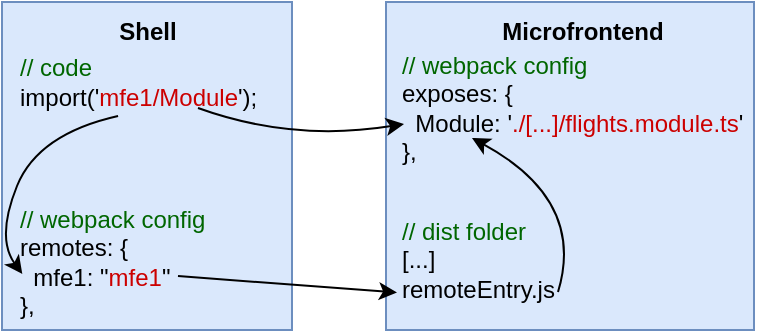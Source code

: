 <mxfile version="17.4.5" type="onedrive"><diagram id="dbMIKuFjnpA-jdY1O0mD" name="Page-1"><mxGraphModel grid="0" page="1" gridSize="10" guides="1" tooltips="1" connect="1" arrows="1" fold="1" pageScale="1" pageWidth="382" pageHeight="170" math="0" shadow="0"><root><mxCell id="0"/><mxCell id="1" parent="0"/><mxCell id="dziwDL-C-9kaVb-IT5ai-1" value="" style="rounded=0;whiteSpace=wrap;html=1;fillColor=#dae8fc;strokeColor=#6c8ebf;" vertex="1" parent="1"><mxGeometry x="3" y="3" width="145" height="164" as="geometry"/></mxCell><mxCell id="dziwDL-C-9kaVb-IT5ai-2" value="" style="rounded=0;whiteSpace=wrap;html=1;fillColor=#dae8fc;strokeColor=#6c8ebf;" vertex="1" parent="1"><mxGeometry x="195" y="3" width="184" height="164" as="geometry"/></mxCell><mxCell id="dziwDL-C-9kaVb-IT5ai-3" value="&lt;b&gt;Shell&lt;/b&gt;" style="text;html=1;strokeColor=none;fillColor=none;align=center;verticalAlign=middle;whiteSpace=wrap;rounded=0;" vertex="1" parent="1"><mxGeometry x="46" y="3" width="60" height="30" as="geometry"/></mxCell><mxCell id="dziwDL-C-9kaVb-IT5ai-4" value="&lt;b&gt;Microfrontend&lt;/b&gt;" style="text;html=1;strokeColor=none;fillColor=none;align=center;verticalAlign=middle;whiteSpace=wrap;rounded=0;" vertex="1" parent="1"><mxGeometry x="239" y="3" width="109" height="30" as="geometry"/></mxCell><mxCell id="dziwDL-C-9kaVb-IT5ai-5" value="&lt;font color=&quot;#006600&quot;&gt;// code&lt;/font&gt;&lt;br&gt;import('&lt;font color=&quot;#cc0000&quot;&gt;mfe1/Module&lt;/font&gt;');" style="text;html=1;strokeColor=none;fillColor=none;align=left;verticalAlign=middle;whiteSpace=wrap;rounded=0;" vertex="1" parent="1"><mxGeometry x="10" y="22" width="135" height="41" as="geometry"/></mxCell><mxCell id="dziwDL-C-9kaVb-IT5ai-6" value="&lt;font color=&quot;#006600&quot;&gt;// webpack config&lt;/font&gt;&lt;br&gt;exposes: {&lt;br&gt;&amp;nbsp; Module: '&lt;font color=&quot;#cc0000&quot;&gt;./[...]/flights.module.ts&lt;/font&gt;'&lt;br&gt;}," style="text;html=1;strokeColor=none;fillColor=none;align=left;verticalAlign=middle;whiteSpace=wrap;rounded=0;" vertex="1" parent="1"><mxGeometry x="200.5" y="22" width="175.5" height="68" as="geometry"/></mxCell><mxCell id="dziwDL-C-9kaVb-IT5ai-7" value="&lt;font color=&quot;#006600&quot;&gt;// webpack config&lt;/font&gt;&lt;br&gt;remotes: {&lt;br&gt;&amp;nbsp; mfe1: &quot;&lt;font color=&quot;#cc0000&quot;&gt;mfe1&lt;/font&gt;&quot;&lt;br&gt;}," style="text;html=1;strokeColor=none;fillColor=none;align=left;verticalAlign=middle;whiteSpace=wrap;rounded=0;" vertex="1" parent="1"><mxGeometry x="10" y="99" width="102" height="67" as="geometry"/></mxCell><mxCell id="dziwDL-C-9kaVb-IT5ai-8" value="&lt;font color=&quot;#006600&quot;&gt;// dist folder&lt;/font&gt;&lt;br&gt;[...]&lt;br&gt;remoteEntry.js" style="text;html=1;strokeColor=none;fillColor=none;align=left;verticalAlign=middle;whiteSpace=wrap;rounded=0;" vertex="1" parent="1"><mxGeometry x="200.5" y="98" width="127" height="67" as="geometry"/></mxCell><mxCell id="dziwDL-C-9kaVb-IT5ai-9" value="" style="curved=1;endArrow=classic;html=1;rounded=0;exitX=0.378;exitY=0.927;exitDx=0;exitDy=0;exitPerimeter=0;entryX=0.031;entryY=0.597;entryDx=0;entryDy=0;entryPerimeter=0;" edge="1" parent="1" source="dziwDL-C-9kaVb-IT5ai-5" target="dziwDL-C-9kaVb-IT5ai-7"><mxGeometry width="50" height="50" relative="1" as="geometry"><mxPoint x="133" y="209" as="sourcePoint"/><mxPoint x="186" y="215" as="targetPoint"/><Array as="points"><mxPoint x="21" y="69"/><mxPoint y="121"/></Array></mxGeometry></mxCell><mxCell id="dziwDL-C-9kaVb-IT5ai-10" value="" style="curved=1;endArrow=classic;html=1;rounded=0;" edge="1" parent="1"><mxGeometry width="50" height="50" relative="1" as="geometry"><mxPoint x="101" y="56" as="sourcePoint"/><mxPoint x="204" y="64" as="targetPoint"/><Array as="points"><mxPoint x="148" y="73"/></Array></mxGeometry></mxCell><mxCell id="dziwDL-C-9kaVb-IT5ai-11" value="" style="curved=1;endArrow=classic;html=1;rounded=0;exitX=0.794;exitY=0.612;exitDx=0;exitDy=0;exitPerimeter=0;entryX=0;entryY=0.75;entryDx=0;entryDy=0;" edge="1" parent="1" source="dziwDL-C-9kaVb-IT5ai-7" target="dziwDL-C-9kaVb-IT5ai-8"><mxGeometry width="50" height="50" relative="1" as="geometry"><mxPoint x="138" y="215" as="sourcePoint"/><mxPoint x="245" y="140" as="targetPoint"/></mxGeometry></mxCell><mxCell id="dziwDL-C-9kaVb-IT5ai-12" value="" style="curved=1;endArrow=classic;html=1;rounded=0;" edge="1" parent="1"><mxGeometry width="50" height="50" relative="1" as="geometry"><mxPoint x="281" y="148" as="sourcePoint"/><mxPoint x="238" y="71" as="targetPoint"/><Array as="points"><mxPoint x="295" y="102"/></Array></mxGeometry></mxCell></root></mxGraphModel></diagram></mxfile>